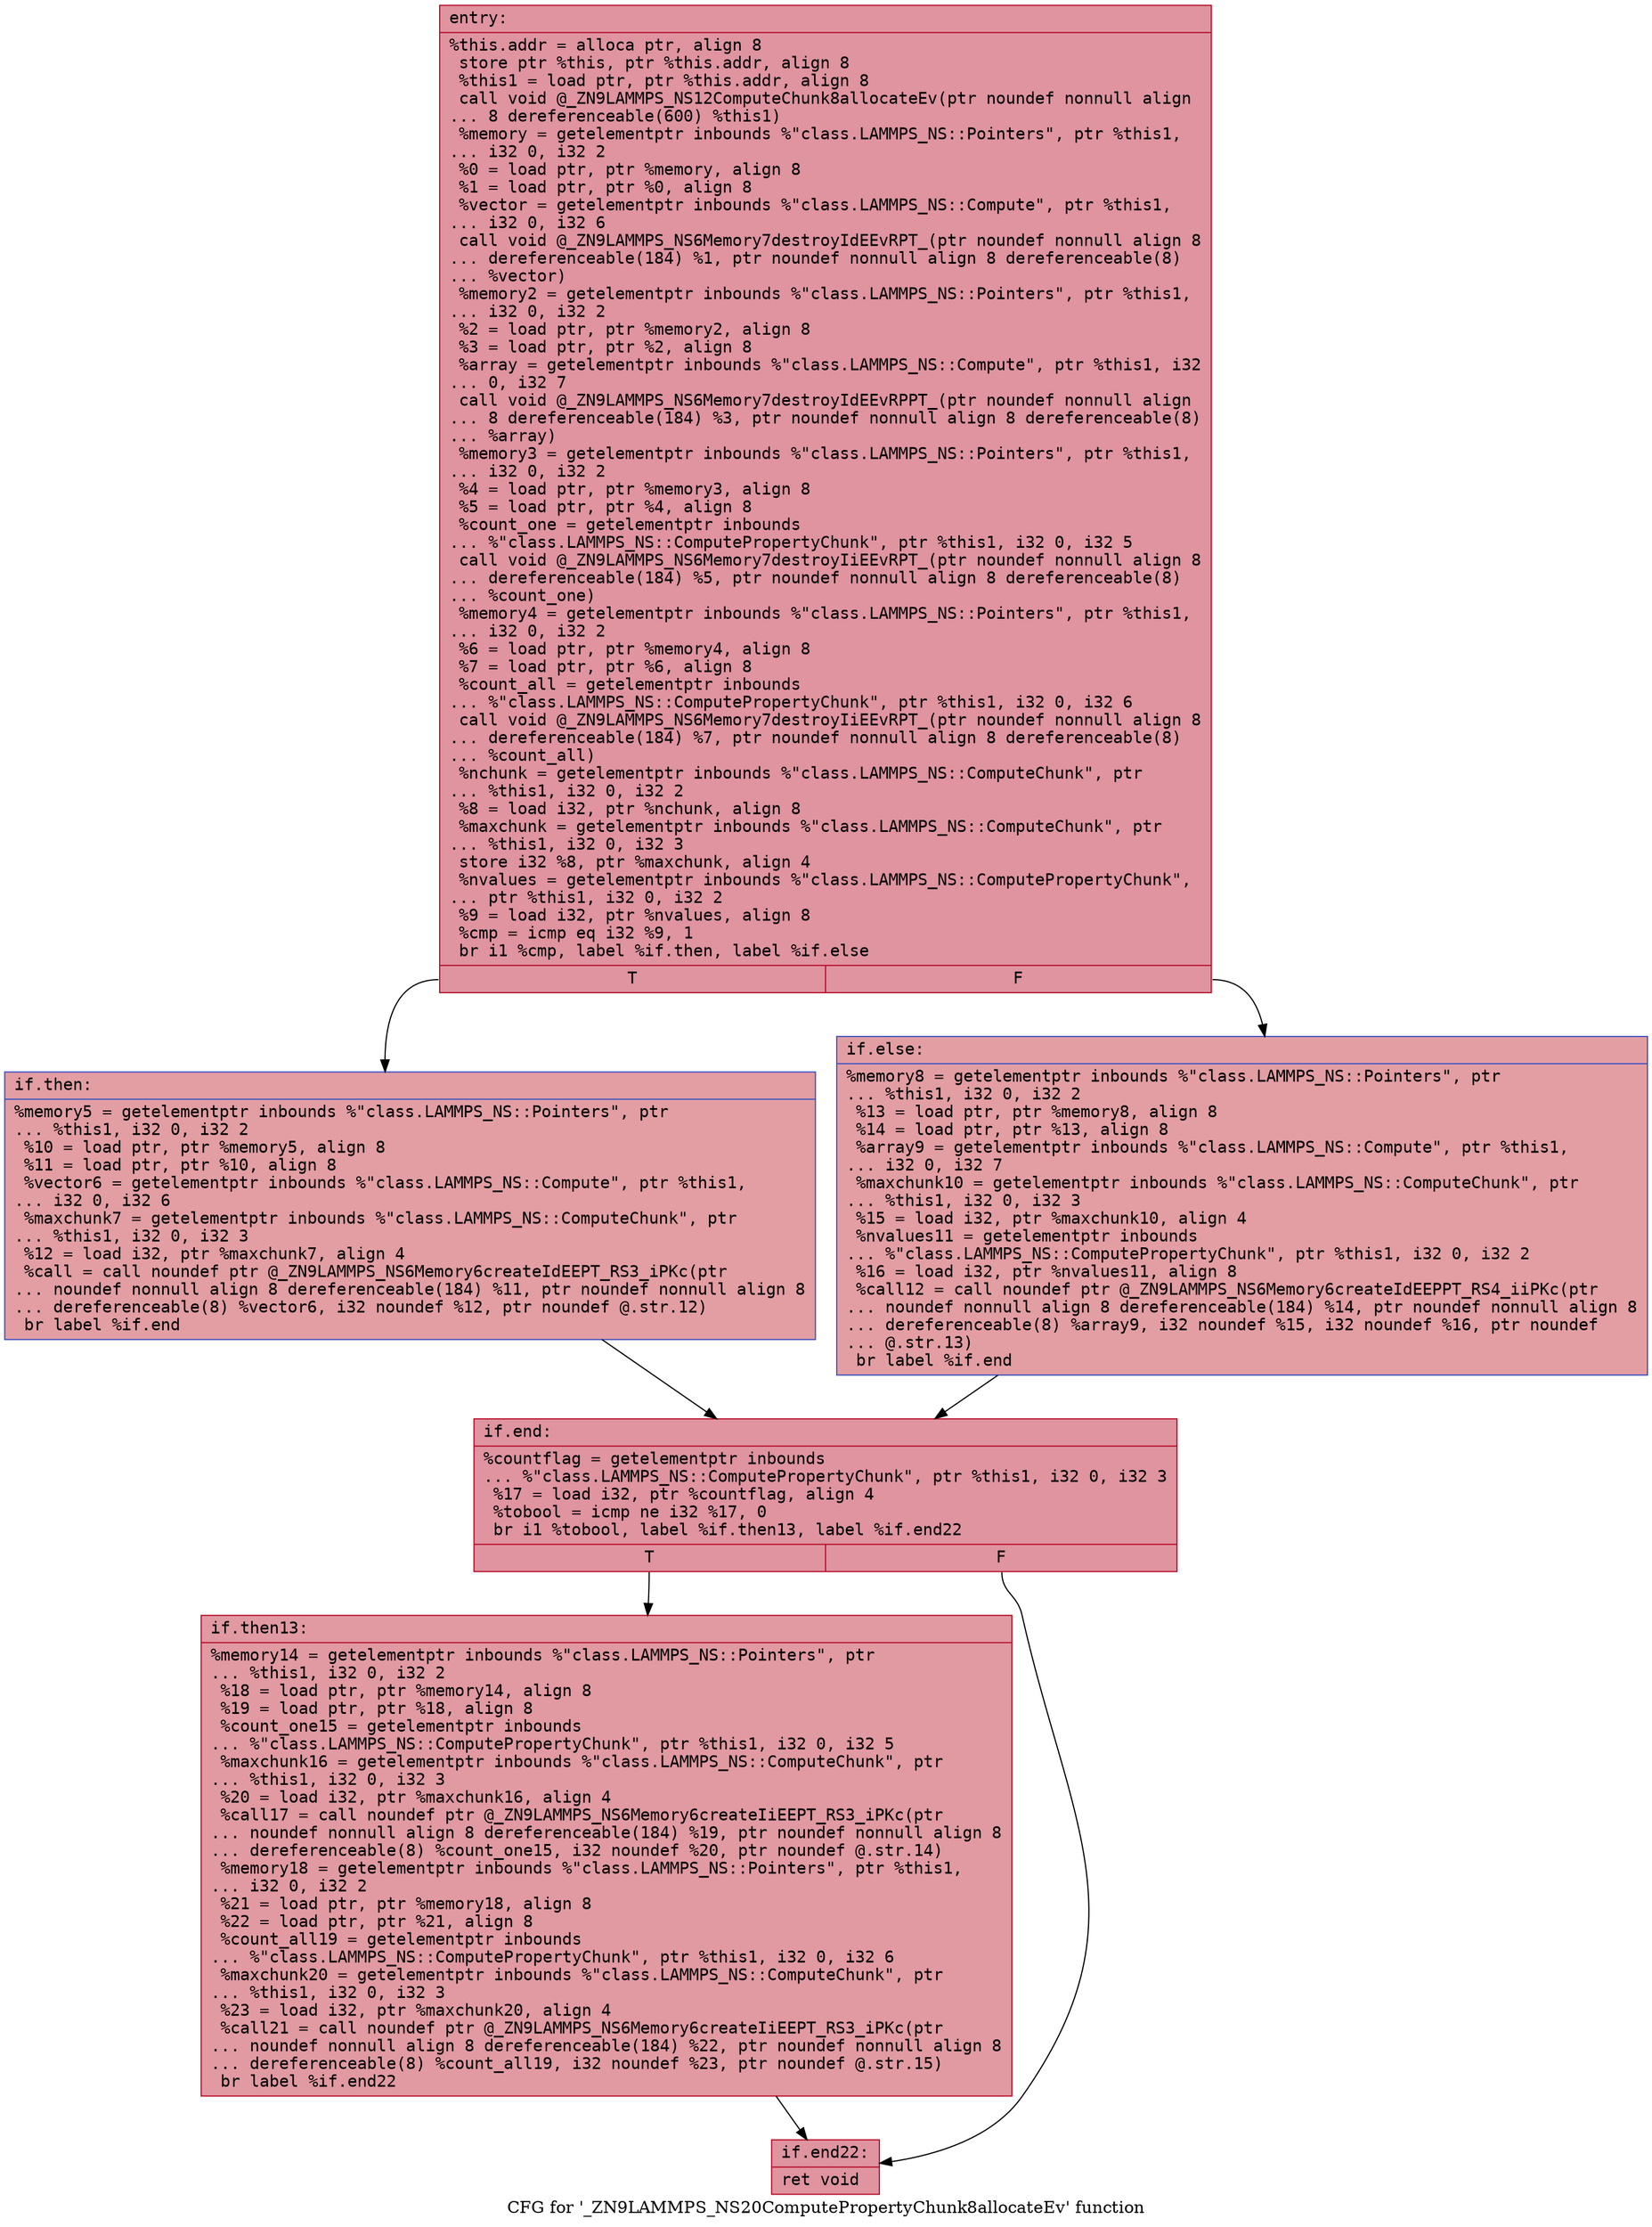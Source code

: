 digraph "CFG for '_ZN9LAMMPS_NS20ComputePropertyChunk8allocateEv' function" {
	label="CFG for '_ZN9LAMMPS_NS20ComputePropertyChunk8allocateEv' function";

	Node0x55b160503870 [shape=record,color="#b70d28ff", style=filled, fillcolor="#b70d2870" fontname="Courier",label="{entry:\l|  %this.addr = alloca ptr, align 8\l  store ptr %this, ptr %this.addr, align 8\l  %this1 = load ptr, ptr %this.addr, align 8\l  call void @_ZN9LAMMPS_NS12ComputeChunk8allocateEv(ptr noundef nonnull align\l... 8 dereferenceable(600) %this1)\l  %memory = getelementptr inbounds %\"class.LAMMPS_NS::Pointers\", ptr %this1,\l... i32 0, i32 2\l  %0 = load ptr, ptr %memory, align 8\l  %1 = load ptr, ptr %0, align 8\l  %vector = getelementptr inbounds %\"class.LAMMPS_NS::Compute\", ptr %this1,\l... i32 0, i32 6\l  call void @_ZN9LAMMPS_NS6Memory7destroyIdEEvRPT_(ptr noundef nonnull align 8\l... dereferenceable(184) %1, ptr noundef nonnull align 8 dereferenceable(8)\l... %vector)\l  %memory2 = getelementptr inbounds %\"class.LAMMPS_NS::Pointers\", ptr %this1,\l... i32 0, i32 2\l  %2 = load ptr, ptr %memory2, align 8\l  %3 = load ptr, ptr %2, align 8\l  %array = getelementptr inbounds %\"class.LAMMPS_NS::Compute\", ptr %this1, i32\l... 0, i32 7\l  call void @_ZN9LAMMPS_NS6Memory7destroyIdEEvRPPT_(ptr noundef nonnull align\l... 8 dereferenceable(184) %3, ptr noundef nonnull align 8 dereferenceable(8)\l... %array)\l  %memory3 = getelementptr inbounds %\"class.LAMMPS_NS::Pointers\", ptr %this1,\l... i32 0, i32 2\l  %4 = load ptr, ptr %memory3, align 8\l  %5 = load ptr, ptr %4, align 8\l  %count_one = getelementptr inbounds\l... %\"class.LAMMPS_NS::ComputePropertyChunk\", ptr %this1, i32 0, i32 5\l  call void @_ZN9LAMMPS_NS6Memory7destroyIiEEvRPT_(ptr noundef nonnull align 8\l... dereferenceable(184) %5, ptr noundef nonnull align 8 dereferenceable(8)\l... %count_one)\l  %memory4 = getelementptr inbounds %\"class.LAMMPS_NS::Pointers\", ptr %this1,\l... i32 0, i32 2\l  %6 = load ptr, ptr %memory4, align 8\l  %7 = load ptr, ptr %6, align 8\l  %count_all = getelementptr inbounds\l... %\"class.LAMMPS_NS::ComputePropertyChunk\", ptr %this1, i32 0, i32 6\l  call void @_ZN9LAMMPS_NS6Memory7destroyIiEEvRPT_(ptr noundef nonnull align 8\l... dereferenceable(184) %7, ptr noundef nonnull align 8 dereferenceable(8)\l... %count_all)\l  %nchunk = getelementptr inbounds %\"class.LAMMPS_NS::ComputeChunk\", ptr\l... %this1, i32 0, i32 2\l  %8 = load i32, ptr %nchunk, align 8\l  %maxchunk = getelementptr inbounds %\"class.LAMMPS_NS::ComputeChunk\", ptr\l... %this1, i32 0, i32 3\l  store i32 %8, ptr %maxchunk, align 4\l  %nvalues = getelementptr inbounds %\"class.LAMMPS_NS::ComputePropertyChunk\",\l... ptr %this1, i32 0, i32 2\l  %9 = load i32, ptr %nvalues, align 8\l  %cmp = icmp eq i32 %9, 1\l  br i1 %cmp, label %if.then, label %if.else\l|{<s0>T|<s1>F}}"];
	Node0x55b160503870:s0 -> Node0x55b160505410[tooltip="entry -> if.then\nProbability 50.00%" ];
	Node0x55b160503870:s1 -> Node0x55b1605054c0[tooltip="entry -> if.else\nProbability 50.00%" ];
	Node0x55b160505410 [shape=record,color="#3d50c3ff", style=filled, fillcolor="#be242e70" fontname="Courier",label="{if.then:\l|  %memory5 = getelementptr inbounds %\"class.LAMMPS_NS::Pointers\", ptr\l... %this1, i32 0, i32 2\l  %10 = load ptr, ptr %memory5, align 8\l  %11 = load ptr, ptr %10, align 8\l  %vector6 = getelementptr inbounds %\"class.LAMMPS_NS::Compute\", ptr %this1,\l... i32 0, i32 6\l  %maxchunk7 = getelementptr inbounds %\"class.LAMMPS_NS::ComputeChunk\", ptr\l... %this1, i32 0, i32 3\l  %12 = load i32, ptr %maxchunk7, align 4\l  %call = call noundef ptr @_ZN9LAMMPS_NS6Memory6createIdEEPT_RS3_iPKc(ptr\l... noundef nonnull align 8 dereferenceable(184) %11, ptr noundef nonnull align 8\l... dereferenceable(8) %vector6, i32 noundef %12, ptr noundef @.str.12)\l  br label %if.end\l}"];
	Node0x55b160505410 -> Node0x55b160505c60[tooltip="if.then -> if.end\nProbability 100.00%" ];
	Node0x55b1605054c0 [shape=record,color="#3d50c3ff", style=filled, fillcolor="#be242e70" fontname="Courier",label="{if.else:\l|  %memory8 = getelementptr inbounds %\"class.LAMMPS_NS::Pointers\", ptr\l... %this1, i32 0, i32 2\l  %13 = load ptr, ptr %memory8, align 8\l  %14 = load ptr, ptr %13, align 8\l  %array9 = getelementptr inbounds %\"class.LAMMPS_NS::Compute\", ptr %this1,\l... i32 0, i32 7\l  %maxchunk10 = getelementptr inbounds %\"class.LAMMPS_NS::ComputeChunk\", ptr\l... %this1, i32 0, i32 3\l  %15 = load i32, ptr %maxchunk10, align 4\l  %nvalues11 = getelementptr inbounds\l... %\"class.LAMMPS_NS::ComputePropertyChunk\", ptr %this1, i32 0, i32 2\l  %16 = load i32, ptr %nvalues11, align 8\l  %call12 = call noundef ptr @_ZN9LAMMPS_NS6Memory6createIdEEPPT_RS4_iiPKc(ptr\l... noundef nonnull align 8 dereferenceable(184) %14, ptr noundef nonnull align 8\l... dereferenceable(8) %array9, i32 noundef %15, i32 noundef %16, ptr noundef\l... @.str.13)\l  br label %if.end\l}"];
	Node0x55b1605054c0 -> Node0x55b160505c60[tooltip="if.else -> if.end\nProbability 100.00%" ];
	Node0x55b160505c60 [shape=record,color="#b70d28ff", style=filled, fillcolor="#b70d2870" fontname="Courier",label="{if.end:\l|  %countflag = getelementptr inbounds\l... %\"class.LAMMPS_NS::ComputePropertyChunk\", ptr %this1, i32 0, i32 3\l  %17 = load i32, ptr %countflag, align 4\l  %tobool = icmp ne i32 %17, 0\l  br i1 %tobool, label %if.then13, label %if.end22\l|{<s0>T|<s1>F}}"];
	Node0x55b160505c60:s0 -> Node0x55b160506870[tooltip="if.end -> if.then13\nProbability 62.50%" ];
	Node0x55b160505c60:s1 -> Node0x55b1605068f0[tooltip="if.end -> if.end22\nProbability 37.50%" ];
	Node0x55b160506870 [shape=record,color="#b70d28ff", style=filled, fillcolor="#bb1b2c70" fontname="Courier",label="{if.then13:\l|  %memory14 = getelementptr inbounds %\"class.LAMMPS_NS::Pointers\", ptr\l... %this1, i32 0, i32 2\l  %18 = load ptr, ptr %memory14, align 8\l  %19 = load ptr, ptr %18, align 8\l  %count_one15 = getelementptr inbounds\l... %\"class.LAMMPS_NS::ComputePropertyChunk\", ptr %this1, i32 0, i32 5\l  %maxchunk16 = getelementptr inbounds %\"class.LAMMPS_NS::ComputeChunk\", ptr\l... %this1, i32 0, i32 3\l  %20 = load i32, ptr %maxchunk16, align 4\l  %call17 = call noundef ptr @_ZN9LAMMPS_NS6Memory6createIiEEPT_RS3_iPKc(ptr\l... noundef nonnull align 8 dereferenceable(184) %19, ptr noundef nonnull align 8\l... dereferenceable(8) %count_one15, i32 noundef %20, ptr noundef @.str.14)\l  %memory18 = getelementptr inbounds %\"class.LAMMPS_NS::Pointers\", ptr %this1,\l... i32 0, i32 2\l  %21 = load ptr, ptr %memory18, align 8\l  %22 = load ptr, ptr %21, align 8\l  %count_all19 = getelementptr inbounds\l... %\"class.LAMMPS_NS::ComputePropertyChunk\", ptr %this1, i32 0, i32 6\l  %maxchunk20 = getelementptr inbounds %\"class.LAMMPS_NS::ComputeChunk\", ptr\l... %this1, i32 0, i32 3\l  %23 = load i32, ptr %maxchunk20, align 4\l  %call21 = call noundef ptr @_ZN9LAMMPS_NS6Memory6createIiEEPT_RS3_iPKc(ptr\l... noundef nonnull align 8 dereferenceable(184) %22, ptr noundef nonnull align 8\l... dereferenceable(8) %count_all19, i32 noundef %23, ptr noundef @.str.15)\l  br label %if.end22\l}"];
	Node0x55b160506870 -> Node0x55b1605068f0[tooltip="if.then13 -> if.end22\nProbability 100.00%" ];
	Node0x55b1605068f0 [shape=record,color="#b70d28ff", style=filled, fillcolor="#b70d2870" fontname="Courier",label="{if.end22:\l|  ret void\l}"];
}
